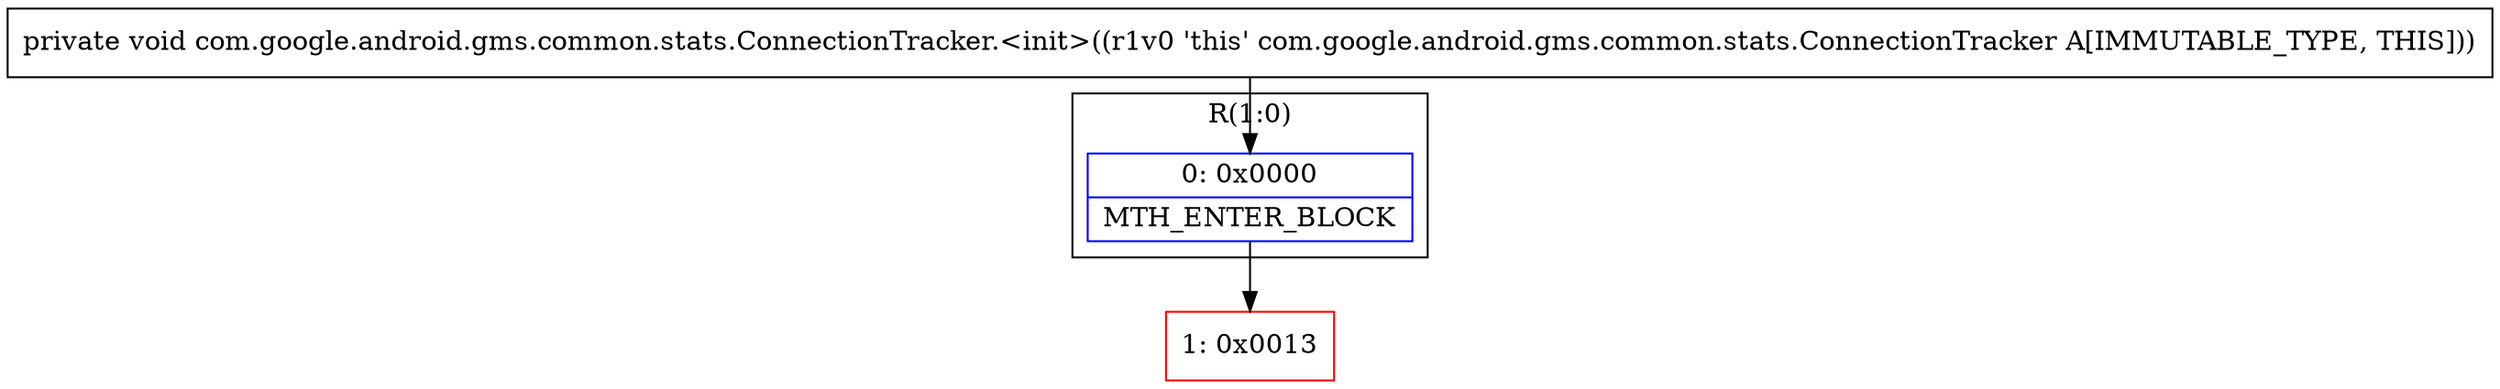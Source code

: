 digraph "CFG forcom.google.android.gms.common.stats.ConnectionTracker.\<init\>()V" {
subgraph cluster_Region_1424351523 {
label = "R(1:0)";
node [shape=record,color=blue];
Node_0 [shape=record,label="{0\:\ 0x0000|MTH_ENTER_BLOCK\l}"];
}
Node_1 [shape=record,color=red,label="{1\:\ 0x0013}"];
MethodNode[shape=record,label="{private void com.google.android.gms.common.stats.ConnectionTracker.\<init\>((r1v0 'this' com.google.android.gms.common.stats.ConnectionTracker A[IMMUTABLE_TYPE, THIS])) }"];
MethodNode -> Node_0;
Node_0 -> Node_1;
}

